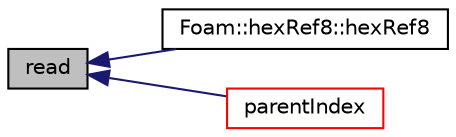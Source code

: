 digraph "read"
{
  bgcolor="transparent";
  edge [fontname="Helvetica",fontsize="10",labelfontname="Helvetica",labelfontsize="10"];
  node [fontname="Helvetica",fontsize="10",shape=record];
  rankdir="LR";
  Node4659 [label="read",height=0.2,width=0.4,color="black", fillcolor="grey75", style="filled", fontcolor="black"];
  Node4659 -> Node4660 [dir="back",color="midnightblue",fontsize="10",style="solid",fontname="Helvetica"];
  Node4660 [label="Foam::hexRef8::hexRef8",height=0.2,width=0.4,color="black",URL="$a22413.html#a38c122950a32c54a78c49acb2637ac88",tooltip="Construct from mesh, read_if_present refinement data. "];
  Node4659 -> Node4661 [dir="back",color="midnightblue",fontsize="10",style="solid",fontname="Helvetica"];
  Node4661 [label="parentIndex",height=0.2,width=0.4,color="red",URL="$a22421.html#a15716c370058f05ae095d86b54361299",tooltip="Get parent of cell. "];
}
